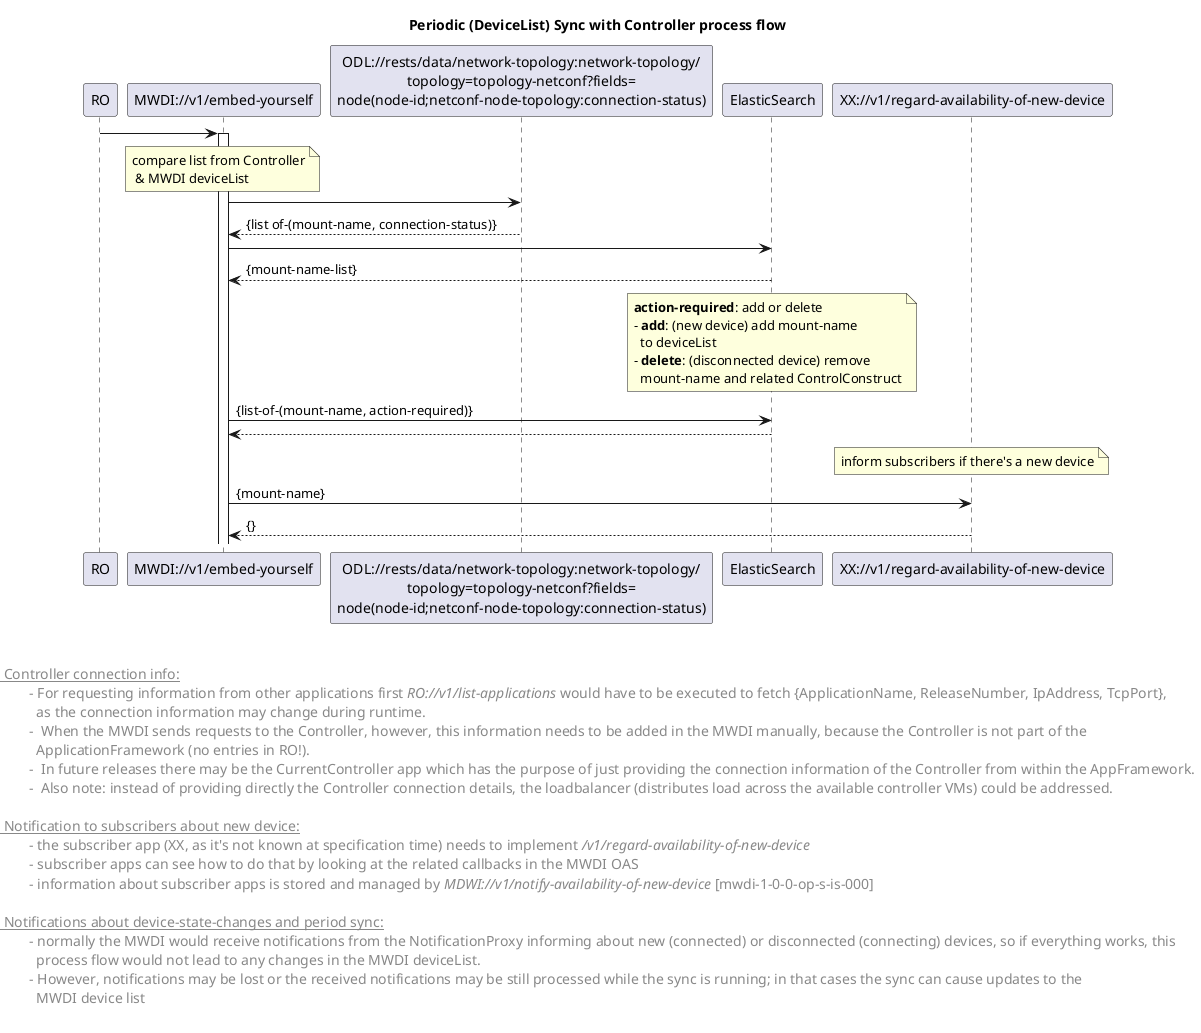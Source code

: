 @startuml
skinparam responseMessageBelowArrow true
skinparam guillemet [ ]
skinparam participant {
  StereotypeFontSize 12  
}
hide stereotype

title  Periodic (DeviceList) Sync with Controller process flow


'participants
participant "RO" as ro
participant "MWDI://v1/embed-yourself" as mwdi <<mwdi-1-0-0-op-s-bm-001>>
participant "ODL://rests/data/network-topology:network-topology/\ntopology=topology-netconf?fields=\nnode(node-id;netconf-node-topology:connection-status)" as odlConnectionStatus <<mwdi-1-0-0-op-c-is-c-4-0-2-010>>
participant "ElasticSearch" as es <<mwdi-1-0-0-es-c-es-1-0-0-000>>
participant "XX://v1/regard-availability-of-new-device" as notificationToXX <<mwdi-1-0-0-op-c-is-xx-1-0-0-000>>


ro -> mwdi
activate mwdi

'get deviceList from Controller
note over mwdi: compare list from Controller\n & MWDI deviceList
mwdi -> odlConnectionStatus
odlConnectionStatus --> mwdi: {list of-(mount-name, connection-status)}

'get MWDI deviceList from ElasticSearch 
mwdi -> es
es --> mwdi: {mount-name-list}

'diff both lists and process devices accordingly
note over es
 <b>action-required</b>: add or delete
 - <b>add</b>: (new device) add mount-name 
   to deviceList
 - <b>delete</b>: (disconnected device) remove 
   mount-name and related ControlConstruct
end note 


mwdi -> es: {list-of-(mount-name, action-required)}
es --> mwdi

'inform subscribers about new device
note over notificationToXX: inform subscribers if there's a new device
mwdi -> notificationToXX: {mount-name}
notificationToXX --> mwdi: {}



left footer 


<u> Controller connection info:</u>
\t- For requesting information from other applications first <i>RO://v1/list-applications</i> would have to be executed to fetch {ApplicationName, ReleaseNumber, IpAddress, TcpPort}, 
\t  as the connection information may change during runtime.
\t-  When the MWDI sends requests to the Controller, however, this information needs to be added in the MWDI manually, because the Controller is not part of the 
\t  ApplicationFramework (no entries in RO!). 
\t-  In future releases there may be the CurrentController app which has the purpose of just providing the connection information of the Controller from within the AppFramework.
\t-  Also note: instead of providing directly the Controller connection details, the loadbalancer (distributes load across the available controller VMs) could be addressed.

<u> Notification to subscribers about new device:</u>
\t- the subscriber app (XX, as it's not known at specification time) needs to implement <i>/v1/regard-availability-of-new-device</i>
\t- subscriber apps can see how to do that by looking at the related callbacks in the MWDI OAS 
\t- information about subscriber apps is stored and managed by <i>MDWI://v1/notify-availability-of-new-device</i> [mwdi-1-0-0-op-s-is-000]

<u> Notifications about device-state-changes and period sync<u>:
\t- normally the MWDI would receive notifications from the NotificationProxy informing about new (connected) or disconnected (connecting) devices, so if everything works, this
\t  process flow would not lead to any changes in the MWDI deviceList.
\t- However, notifications may be lost or the received notifications may be still processed while the sync is running; in that cases the sync can cause updates to the 
\t  MWDI device list 

end footer

<style>
footer {
  HorizontalAlignment left
  FontSize 14
}
</style>

@enduml
